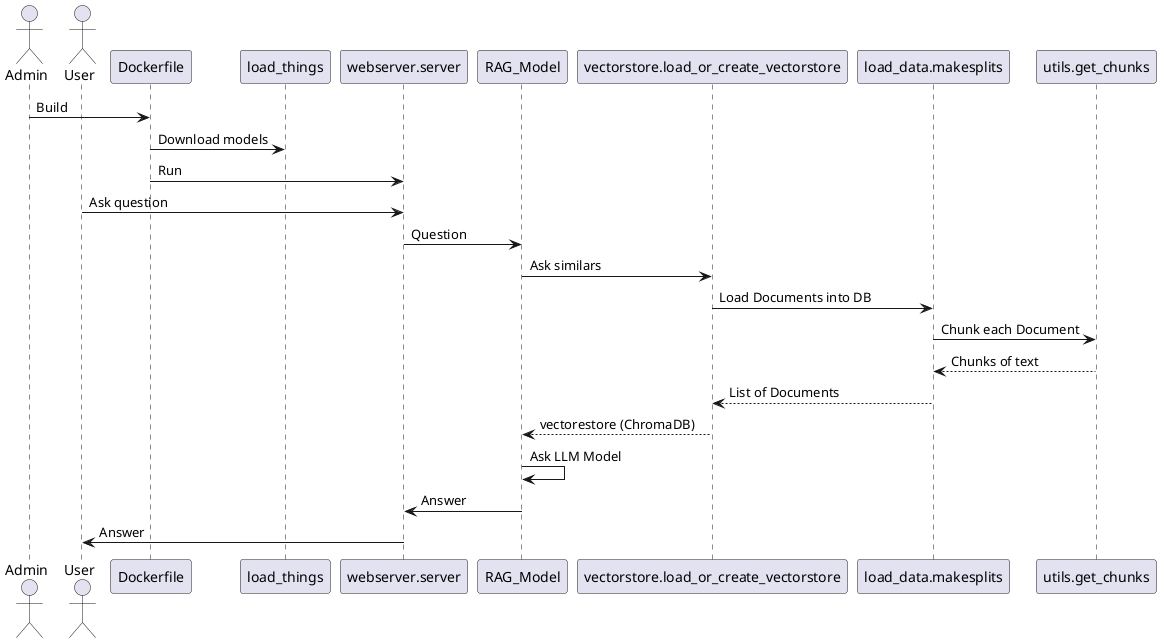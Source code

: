 @startuml

actor Admin
actor User

Admin -> Dockerfile :Build
Dockerfile -> load_things : Download models
Dockerfile -> webserver.server : Run

User -> webserver.server : Ask question

webserver.server -> RAG_Model : Question

RAG_Model-> vectorstore.load_or_create_vectorstore : Ask similars

vectorstore.load_or_create_vectorstore -> load_data.makesplits : Load Documents into DB

load_data.makesplits -> utils.get_chunks : Chunk each Document

utils.get_chunks --> load_data.makesplits : Chunks of text
load_data.makesplits --> vectorstore.load_or_create_vectorstore : List of Documents

vectorstore.load_or_create_vectorstore --> RAG_Model : vectorestore (ChromaDB)
RAG_Model -> RAG_Model : Ask LLM Model
RAG_Model -> webserver.server : Answer

webserver.server -> User : Answer

@enduml